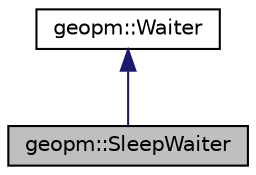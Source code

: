 digraph "geopm::SleepWaiter"
{
 // LATEX_PDF_SIZE
  edge [fontname="Helvetica",fontsize="10",labelfontname="Helvetica",labelfontsize="10"];
  node [fontname="Helvetica",fontsize="10",shape=record];
  Node1 [label="geopm::SleepWaiter",height=0.2,width=0.4,color="black", fillcolor="grey75", style="filled", fontcolor="black",tooltip="Class to support a periodic wait loop based on clock_nanosleep() using CLOCK_REALTIME."];
  Node2 -> Node1 [dir="back",color="midnightblue",fontsize="10",style="solid",fontname="Helvetica"];
  Node2 [label="geopm::Waiter",height=0.2,width=0.4,color="black", fillcolor="white", style="filled",URL="$classgeopm_1_1_waiter.html",tooltip="Class to support a periodic wait loop."];
}
